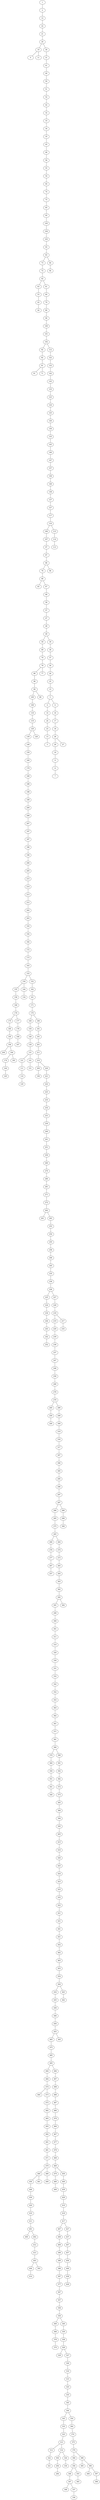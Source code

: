 strict graph G {
1;
2;
12;
22;
21;
20;
10;
0;
11;
30;
31;
41;
40;
50;
51;
52;
42;
32;
33;
34;
35;
45;
46;
56;
55;
54;
64;
74;
75;
85;
95;
105;
104;
103;
93;
83;
73;
72;
62;
63;
53;
43;
44;
61;
60;
70;
80;
90;
100;
101;
102;
92;
82;
81;
91;
71;
112;
122;
132;
142;
143;
133;
123;
124;
125;
126;
136;
135;
145;
146;
147;
157;
158;
148;
138;
137;
127;
117;
116;
106;
107;
97;
87;
86;
76;
66;
65;
67;
68;
58;
57;
47;
48;
49;
59;
69;
79;
78;
88;
98;
99;
109;
108;
118;
119;
129;
139;
149;
159;
169;
179;
189;
188;
198;
199;
209;
208;
207;
197;
187;
186;
196;
206;
205;
215;
214;
213;
212;
202;
203;
193;
192;
182;
172;
173;
163;
153;
154;
155;
156;
166;
176;
175;
185;
195;
194;
204;
184;
174;
164;
165;
183;
177;
178;
168;
167;
144;
134;
152;
162;
161;
171;
170;
160;
150;
140;
130;
131;
121;
111;
110;
120;
141;
151;
180;
181;
191;
201;
211;
210;
200;
190;
220;
221;
222;
223;
233;
232;
231;
230;
240;
241;
251;
250;
260;
270;
280;
281;
271;
272;
262;
261;
263;
253;
254;
255;
256;
246;
245;
235;
236;
226;
225;
224;
234;
244;
243;
242;
252;
227;
228;
218;
219;
229;
239;
238;
237;
247;
248;
258;
268;
278;
279;
269;
259;
249;
289;
299;
309;
319;
318;
317;
307;
306;
305;
295;
296;
297;
287;
286;
285;
275;
265;
266;
276;
277;
267;
257;
264;
274;
273;
283;
293;
303;
302;
292;
291;
290;
300;
301;
311;
310;
320;
330;
331;
332;
342;
352;
353;
363;
362;
361;
371;
381;
380;
370;
360;
350;
351;
341;
340;
390;
391;
392;
382;
372;
373;
383;
384;
394;
395;
405;
415;
416;
426;
425;
424;
423;
433;
432;
422;
421;
431;
441;
451;
452;
462;
463;
453;
454;
444;
434;
435;
436;
446;
456;
455;
465;
475;
485;
495;
494;
484;
474;
464;
473;
472;
482;
483;
493;
492;
491;
481;
471;
470;
460;
450;
440;
430;
420;
410;
411;
401;
400;
402;
412;
413;
403;
404;
414;
393;
461;
480;
490;
496;
497;
498;
488;
487;
486;
476;
466;
467;
477;
478;
468;
469;
479;
489;
499;
459;
449;
439;
429;
419;
418;
417;
407;
408;
409;
399;
389;
388;
387;
377;
367;
357;
358;
359;
369;
368;
378;
379;
349;
339;
338;
328;
329;
327;
326;
316;
315;
325;
335;
345;
344;
343;
333;
323;
313;
312;
322;
321;
314;
304;
294;
284;
324;
334;
354;
364;
374;
375;
376;
366;
356;
346;
347;
348;
337;
336;
355;
365;
386;
385;
396;
406;
397;
398;
427;
437;
447;
457;
458;
448;
438;
428;
445;
443;
442;
282;
288;
298;
308;
217;
216;
128;
89;
77;
39;
38;
37;
36;
26;
25;
15;
5;
4;
14;
24;
23;
13;
3;
6;
16;
17;
18;
28;
29;
19;
9;
8;
7;
27;
96;
115;
114;
113;
84;
94;
298 -- 308;
84 -- 94;
99 -- 89;
319 -- 318;
384 -- 394;
232 -- 231;
180 -- 181;
4 -- 14;
355 -- 365;
285 -- 275;
344 -- 343;
314 -- 304;
437 -- 447;
415 -- 416;
422 -- 421;
286 -- 285;
53 -- 43;
317 -- 307;
85 -- 95;
63 -- 53;
203 -- 193;
258 -- 268;
386 -- 396;
356 -- 346;
234 -- 244;
28 -- 27;
481 -- 471;
467 -- 477;
108 -- 118;
160 -- 150;
133 -- 123;
199 -- 209;
139 -- 149;
341 -- 340;
374 -- 375;
331 -- 332;
487 -- 486;
485 -- 495;
218 -- 219;
39 -- 38;
32 -- 33;
297 -- 287;
436 -- 446;
350 -- 351;
211 -- 210;
240 -- 241;
409 -- 399;
106 -- 107;
387 -- 377;
62 -- 63;
177 -- 178;
60 -- 70;
197 -- 187;
168 -- 167;
174 -- 164;
210 -- 200;
471 -- 470;
90 -- 100;
224 -- 234;
81 -- 71;
369 -- 368;
377 -- 367;
443 -- 442;
15 -- 5;
425 -- 424;
314 -- 324;
59 -- 69;
153 -- 152;
161 -- 171;
185 -- 195;
146 -- 147;
51 -- 52;
435 -- 436;
352 -- 353;
271 -- 272;
238 -- 237;
330 -- 331;
2 -- 12;
194 -- 184;
14 -- 24;
367 -- 357;
42 -- 32;
492 -- 491;
375 -- 376;
76 -- 66;
278 -- 279;
227 -- 228;
184 -- 174;
426 -- 425;
179 -- 189;
226 -- 225;
98 -- 99;
328 -- 329;
8 -- 7;
255 -- 256;
243 -- 242;
272 -- 262;
347 -- 348;
483 -- 493;
153 -- 154;
57 -- 47;
395 -- 405;
163 -- 153;
323 -- 313;
104 -- 103;
23 -- 13;
253 -- 254;
357 -- 358;
92 -- 82;
276 -- 277;
337 -- 336;
172 -- 173;
78 -- 77;
118 -- 119;
418 -- 417;
392 -- 382;
429 -- 419;
193 -- 192;
191 -- 201;
116 -- 106;
130 -- 131;
315 -- 325;
424 -- 423;
83 -- 73;
345 -- 344;
129 -- 139;
466 -- 467;
126 -- 136;
411 -- 401;
353 -- 363;
293 -- 303;
188 -- 198;
48 -- 49;
455 -- 445;
192 -- 182;
162 -- 161;
140 -- 130;
178 -- 168;
310 -- 320;
453 -- 454;
360 -- 350;
488 -- 487;
289 -- 299;
494 -- 484;
376 -- 386;
438 -- 428;
307 -- 306;
55 -- 54;
472 -- 482;
31 -- 41;
300 -- 301;
401 -- 402;
333 -- 323;
18 -- 28;
420 -- 410;
223 -- 233;
342 -- 352;
75 -- 85;
313 -- 312;
100 -- 101;
495 -- 496;
444 -- 434;
299 -- 309;
66 -- 65;
5 -- 6;
497 -- 498;
186 -- 196;
371 -- 381;
324 -- 334;
491 -- 481;
241 -- 251;
250 -- 260;
296 -- 297;
469 -- 479;
439 -- 429;
270 -- 280;
274 -- 273;
346 -- 347;
30 -- 31;
182 -- 172;
210 -- 220;
382 -- 372;
102 -- 92;
86 -- 96;
93 -- 83;
444 -- 443;
338 -- 328;
49 -- 39;
470 -- 480;
339 -- 338;
423 -- 433;
13 -- 3;
175 -- 185;
10 -- 11;
405 -- 415;
440 -- 430;
408 -- 409;
273 -- 283;
109 -- 108;
322 -- 321;
64 -- 74;
62 -- 61;
275 -- 265;
498 -- 488;
21 -- 20;
80 -- 90;
380 -- 370;
356 -- 355;
117 -- 116;
417 -- 427;
148 -- 138;
176 -- 177;
115 -- 114;
263 -- 253;
150 -- 140;
390 -- 391;
459 -- 449;
46 -- 56;
38 -- 37;
73 -- 72;
433 -- 432;
82 -- 81;
246 -- 245;
251 -- 250;
248 -- 258;
304 -- 294;
417 -- 407;
476 -- 466;
136 -- 135;
135 -- 145;
141 -- 151;
225 -- 224;
403 -- 393;
233 -- 232;
262 -- 263;
16 -- 17;
66 -- 67;
478 -- 468;
209 -- 208;
373 -- 383;
58 -- 57;
306 -- 305;
236 -- 226;
22 -- 21;
489 -- 499;
45 -- 46;
83 -- 84;
462 -- 463;
228 -- 218;
195 -- 194;
419 -- 418;
52 -- 42;
215 -- 214;
477 -- 478;
218 -- 217;
50 -- 51;
311 -- 310;
147 -- 157;
196 -- 206;
316 -- 315;
222 -- 223;
294 -- 284;
101 -- 102;
235 -- 236;
412 -- 413;
145 -- 146;
201 -- 211;
194 -- 204;
460 -- 461;
68 -- 58;
407 -- 408;
265 -- 264;
237 -- 247;
447 -- 457;
380 -- 390;
327 -- 326;
359 -- 349;
493 -- 492;
155 -- 156;
432 -- 422;
111 -- 110;
34 -- 35;
217 -- 216;
396 -- 397;
264 -- 274;
229 -- 239;
81 -- 91;
344 -- 354;
33 -- 34;
74 -- 75;
131 -- 141;
99 -- 109;
416 -- 426;
404 -- 414;
110 -- 120;
269 -- 259;
12 -- 22;
220 -- 221;
112 -- 122;
67 -- 68;
187 -- 186;
131 -- 121;
482 -- 483;
25 -- 15;
202 -- 203;
144 -- 134;
397 -- 398;
389 -- 388;
127 -- 117;
88 -- 98;
441 -- 451;
159 -- 169;
105 -- 104;
154 -- 144;
292 -- 282;
388 -- 387;
370 -- 360;
267 -- 257;
449 -- 439;
463 -- 453;
35 -- 45;
29 -- 19;
313 -- 314;
291 -- 290;
362 -- 361;
116 -- 115;
280 -- 281;
349 -- 339;
277 -- 267;
259 -- 249;
260 -- 270;
474 -- 464;
326 -- 316;
247 -- 248;
290 -- 300;
10 -- 0;
206 -- 205;
301 -- 311;
189 -- 188;
41 -- 40;
36 -- 26;
303 -- 302;
47 -- 48;
20 -- 30;
454 -- 444;
343 -- 333;
265 -- 266;
403 -- 404;
279 -- 289;
103 -- 93;
61 -- 60;
391 -- 392;
17 -- 18;
354 -- 364;
124 -- 125;
292 -- 291;
212 -- 202;
473 -- 472;
205 -- 215;
295 -- 296;
332 -- 342;
69 -- 79;
335 -- 345;
154 -- 155;
446 -- 456;
468 -- 469;
386 -- 385;
86 -- 76;
402 -- 412;
427 -- 437;
138 -- 137;
102 -- 112;
358 -- 359;
450 -- 440;
226 -- 227;
143 -- 133;
78 -- 88;
320 -- 330;
479 -- 489;
156 -- 166;
376 -- 366;
401 -- 400;
457 -- 458;
54 -- 64;
288 -- 298;
495 -- 494;
363 -- 362;
207 -- 197;
49 -- 59;
123 -- 124;
43 -- 44;
484 -- 474;
19 -- 9;
95 -- 105;
325 -- 335;
166 -- 176;
381 -- 380;
434 -- 435;
132 -- 142;
475 -- 485;
318 -- 317;
119 -- 129;
208 -- 207;
383 -- 384;
474 -- 473;
431 -- 441;
230 -- 240;
176 -- 175;
410 -- 411;
158 -- 148;
121 -- 111;
70 -- 80;
287 -- 286;
6 -- 16;
142 -- 143;
245 -- 235;
184 -- 183;
26 -- 25;
170 -- 180;
221 -- 222;
9 -- 8;
458 -- 448;
421 -- 431;
456 -- 455;
448 -- 438;
465 -- 475;
460 -- 450;
368 -- 378;
486 -- 476;
372 -- 373;
87 -- 86;
366 -- 356;
20 -- 10;
469 -- 459;
281 -- 271;
56 -- 55;
328 -- 327;
173 -- 163;
198 -- 199;
97 -- 87;
430 -- 420;
122 -- 132;
242 -- 252;
1 -- 2;
364 -- 374;
413 -- 403;
164 -- 165;
169 -- 179;
125 -- 126;
181 -- 191;
137 -- 127;
396 -- 406;
309 -- 319;
28 -- 29;
149 -- 159;
262 -- 261;
231 -- 230;
171 -- 170;
268 -- 278;
347 -- 337;
254 -- 255;
361 -- 371;
452 -- 462;
213 -- 212;
239 -- 238;
394 -- 395;
152 -- 162;
256 -- 246;
302 -- 292;
157 -- 158;
244 -- 243;
470 -- 460;
40 -- 50;
219 -- 229;
214 -- 213;
79 -- 78;
279 -- 269;
480 -- 490;
496 -- 497;
378 -- 379;
312 -- 322;
359 -- 369;
451 -- 452;
305 -- 295;
129 -- 128;
170 -- 160;
24 -- 23;
351 -- 341;
399 -- 389;
200 -- 190;
287 -- 288;
72 -- 62;
266 -- 276;
114 -- 113;
37 -- 36;
107 -- 97;
455 -- 465;
5 -- 4;
283 -- 293;
}
